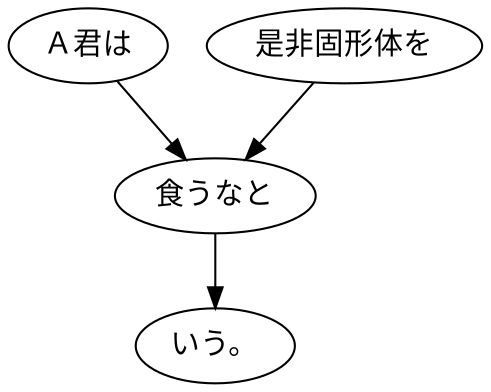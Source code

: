 digraph graph518 {
	node0 [label="Ａ君は"];
	node1 [label="是非固形体を"];
	node2 [label="食うなと"];
	node3 [label="いう。"];
	node0 -> node2;
	node1 -> node2;
	node2 -> node3;
}
